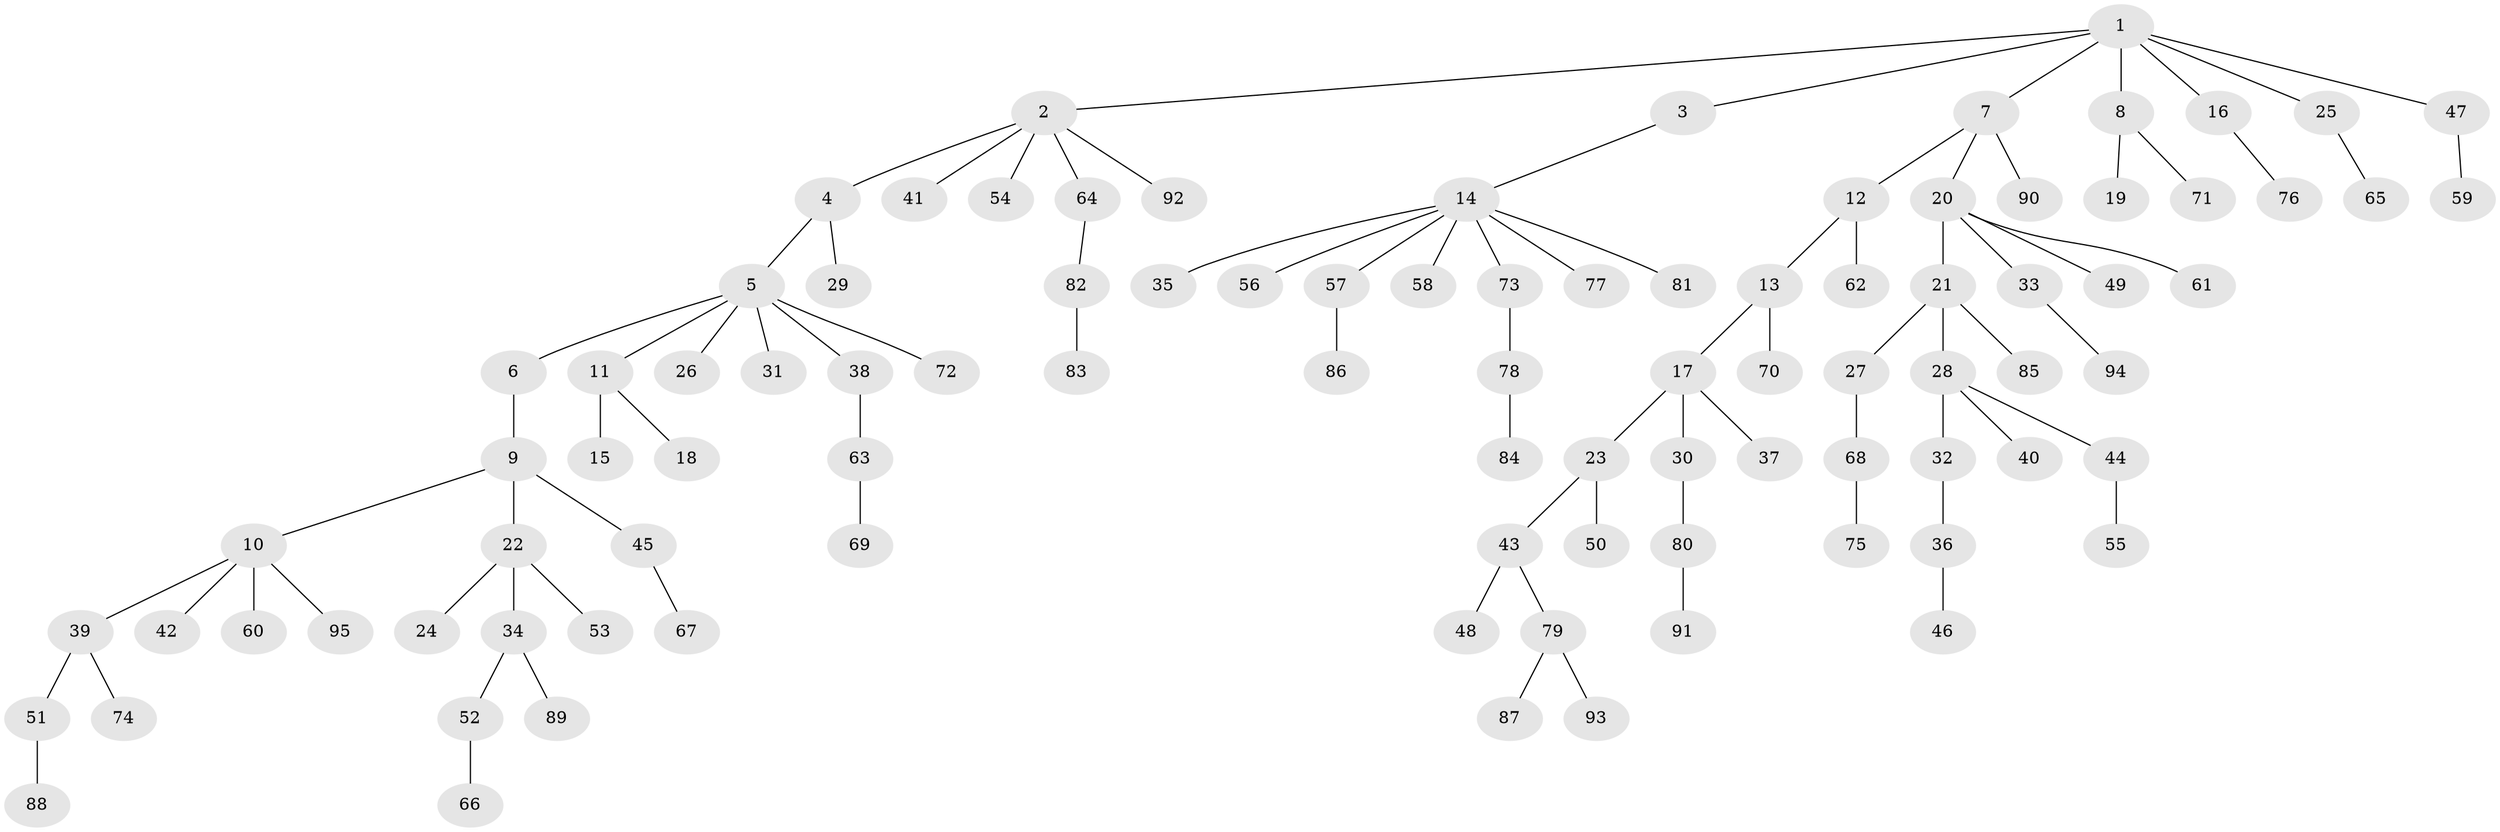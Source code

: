 // coarse degree distribution, {8: 0.015151515151515152, 5: 0.045454545454545456, 2: 0.19696969696969696, 7: 0.030303030303030304, 4: 0.06060606060606061, 1: 0.5909090909090909, 3: 0.06060606060606061}
// Generated by graph-tools (version 1.1) at 2025/24/03/03/25 07:24:08]
// undirected, 95 vertices, 94 edges
graph export_dot {
graph [start="1"]
  node [color=gray90,style=filled];
  1;
  2;
  3;
  4;
  5;
  6;
  7;
  8;
  9;
  10;
  11;
  12;
  13;
  14;
  15;
  16;
  17;
  18;
  19;
  20;
  21;
  22;
  23;
  24;
  25;
  26;
  27;
  28;
  29;
  30;
  31;
  32;
  33;
  34;
  35;
  36;
  37;
  38;
  39;
  40;
  41;
  42;
  43;
  44;
  45;
  46;
  47;
  48;
  49;
  50;
  51;
  52;
  53;
  54;
  55;
  56;
  57;
  58;
  59;
  60;
  61;
  62;
  63;
  64;
  65;
  66;
  67;
  68;
  69;
  70;
  71;
  72;
  73;
  74;
  75;
  76;
  77;
  78;
  79;
  80;
  81;
  82;
  83;
  84;
  85;
  86;
  87;
  88;
  89;
  90;
  91;
  92;
  93;
  94;
  95;
  1 -- 2;
  1 -- 3;
  1 -- 7;
  1 -- 8;
  1 -- 16;
  1 -- 25;
  1 -- 47;
  2 -- 4;
  2 -- 41;
  2 -- 54;
  2 -- 64;
  2 -- 92;
  3 -- 14;
  4 -- 5;
  4 -- 29;
  5 -- 6;
  5 -- 11;
  5 -- 26;
  5 -- 31;
  5 -- 38;
  5 -- 72;
  6 -- 9;
  7 -- 12;
  7 -- 20;
  7 -- 90;
  8 -- 19;
  8 -- 71;
  9 -- 10;
  9 -- 22;
  9 -- 45;
  10 -- 39;
  10 -- 42;
  10 -- 60;
  10 -- 95;
  11 -- 15;
  11 -- 18;
  12 -- 13;
  12 -- 62;
  13 -- 17;
  13 -- 70;
  14 -- 35;
  14 -- 56;
  14 -- 57;
  14 -- 58;
  14 -- 73;
  14 -- 77;
  14 -- 81;
  16 -- 76;
  17 -- 23;
  17 -- 30;
  17 -- 37;
  20 -- 21;
  20 -- 33;
  20 -- 49;
  20 -- 61;
  21 -- 27;
  21 -- 28;
  21 -- 85;
  22 -- 24;
  22 -- 34;
  22 -- 53;
  23 -- 43;
  23 -- 50;
  25 -- 65;
  27 -- 68;
  28 -- 32;
  28 -- 40;
  28 -- 44;
  30 -- 80;
  32 -- 36;
  33 -- 94;
  34 -- 52;
  34 -- 89;
  36 -- 46;
  38 -- 63;
  39 -- 51;
  39 -- 74;
  43 -- 48;
  43 -- 79;
  44 -- 55;
  45 -- 67;
  47 -- 59;
  51 -- 88;
  52 -- 66;
  57 -- 86;
  63 -- 69;
  64 -- 82;
  68 -- 75;
  73 -- 78;
  78 -- 84;
  79 -- 87;
  79 -- 93;
  80 -- 91;
  82 -- 83;
}
